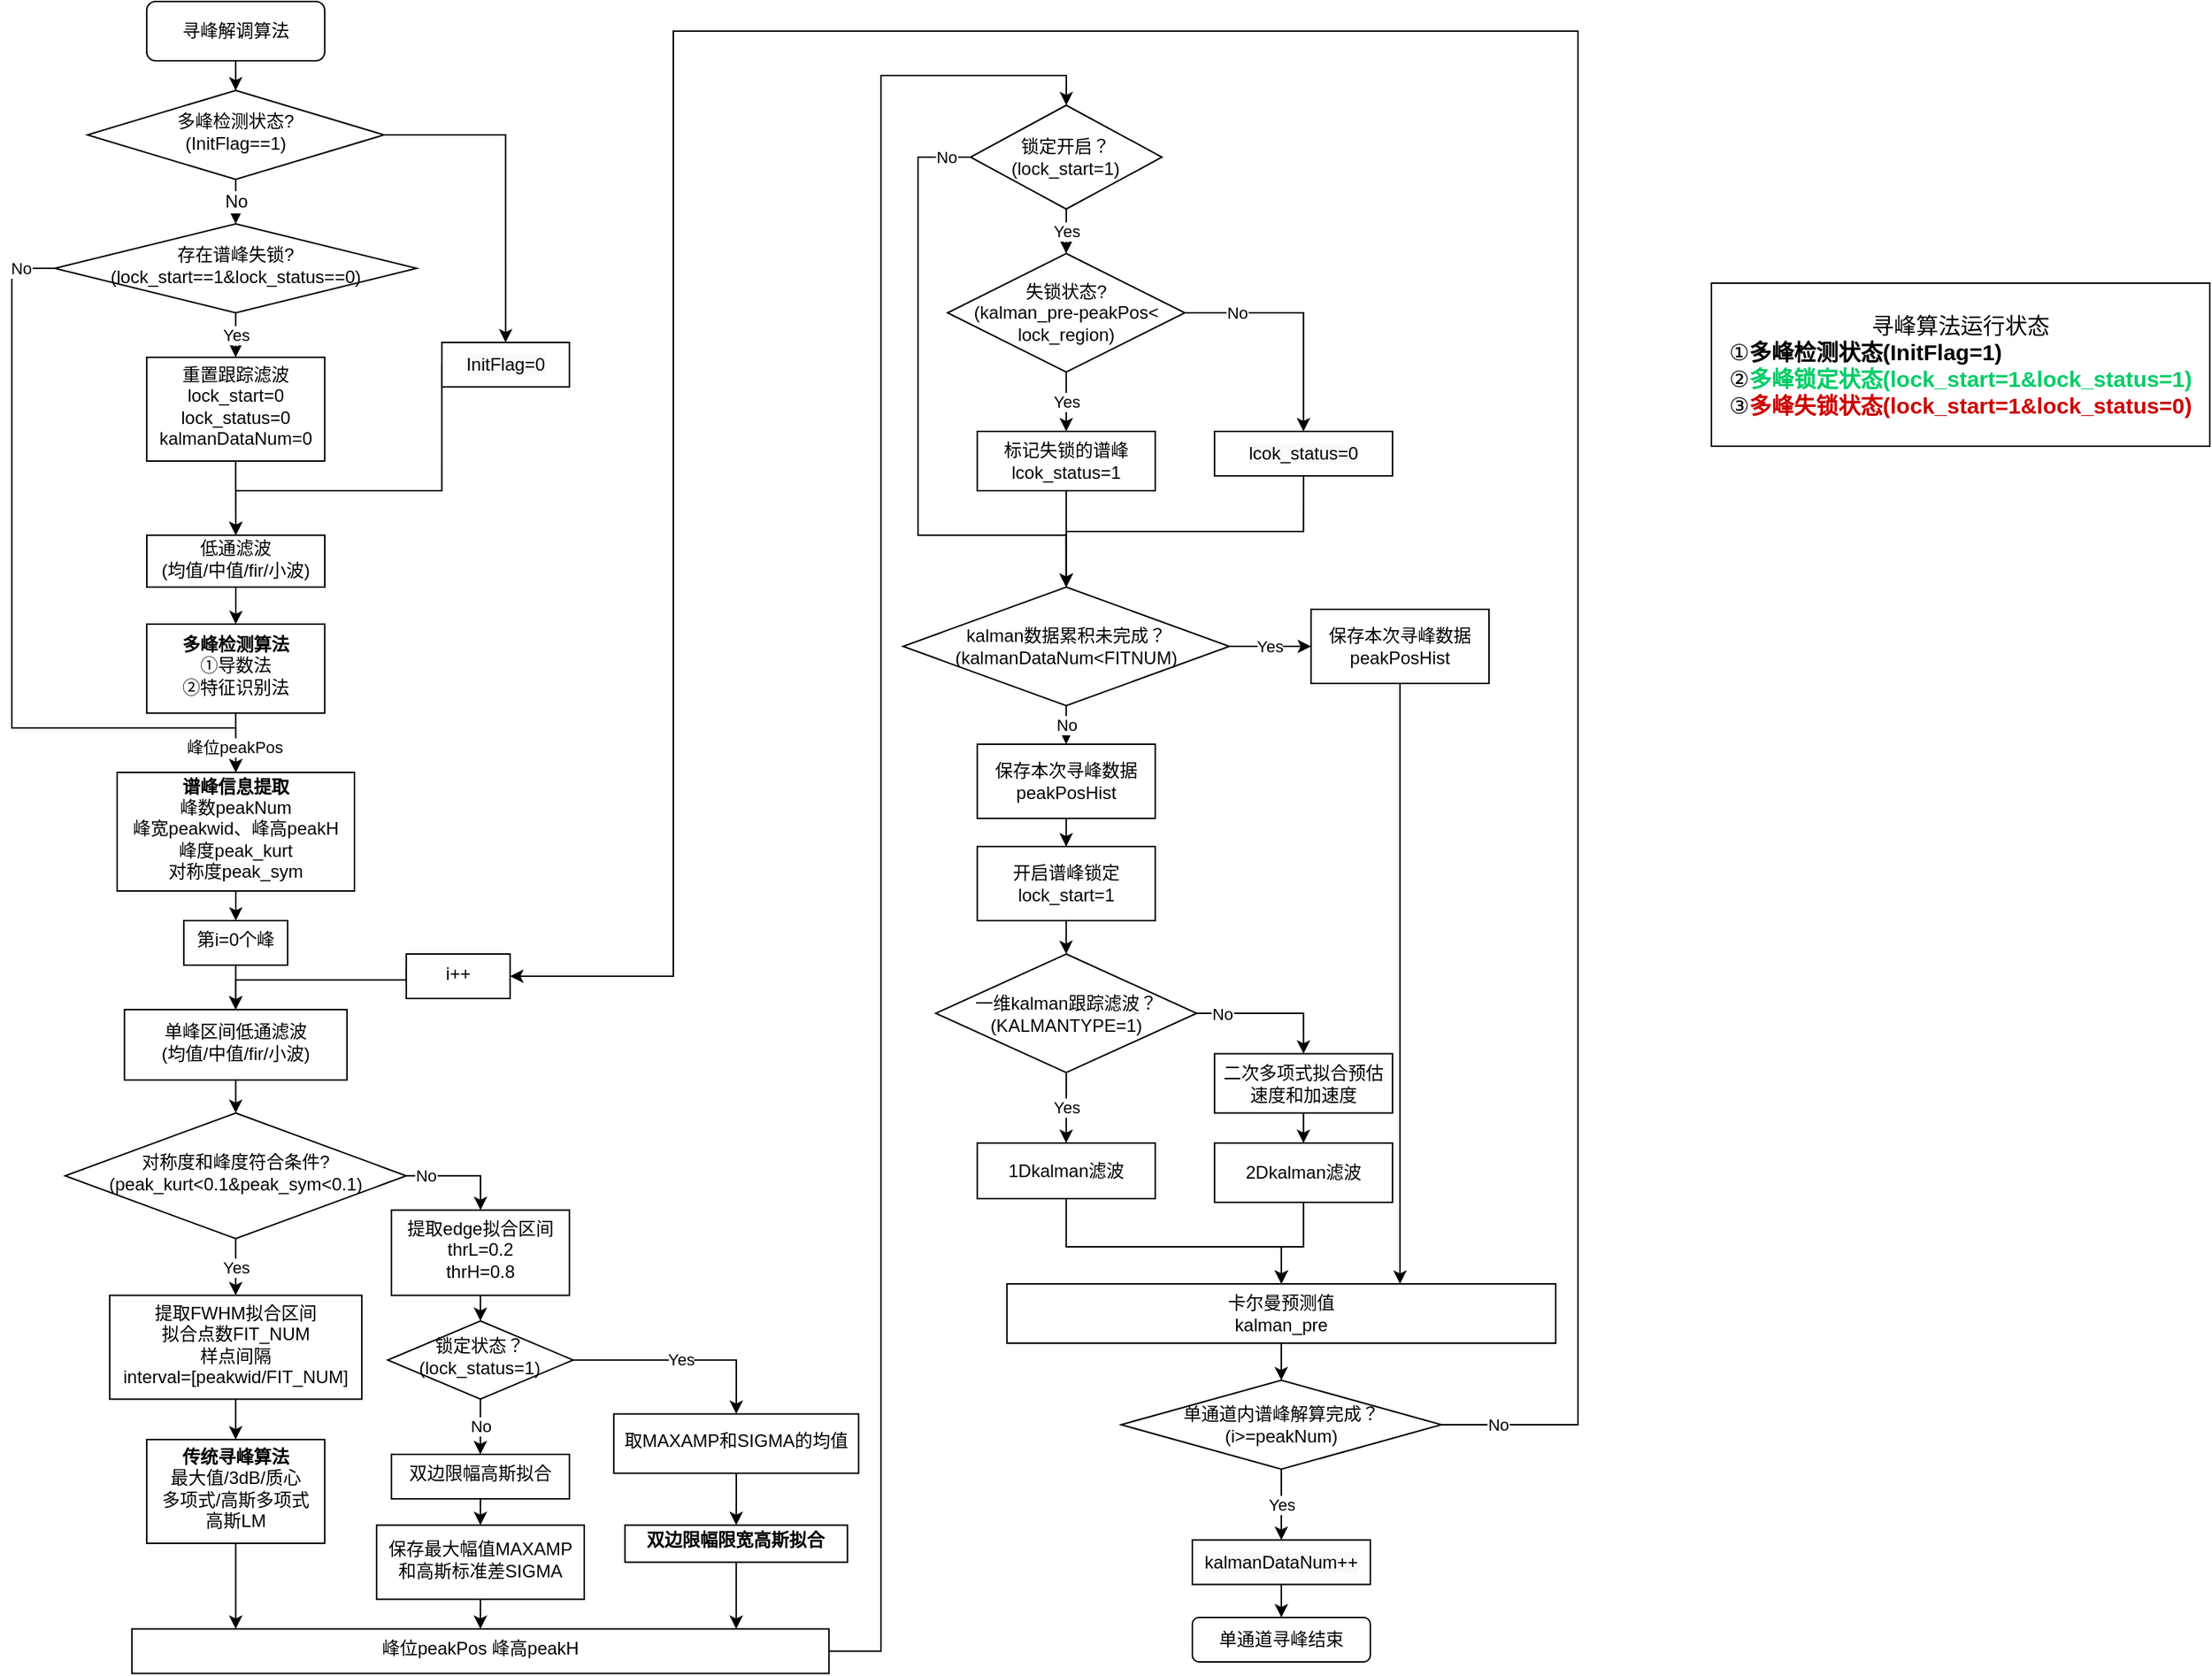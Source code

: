 <mxfile version="18.0.4" type="github">
  <diagram id="C5RBs43oDa-KdzZeNtuy" name="Page-1">
    <mxGraphModel dx="1957" dy="1270" grid="1" gridSize="10" guides="1" tooltips="1" connect="1" arrows="1" fold="1" page="1" pageScale="1" pageWidth="1654" pageHeight="1169" math="0" shadow="0">
      <root>
        <mxCell id="WIyWlLk6GJQsqaUBKTNV-0" />
        <mxCell id="WIyWlLk6GJQsqaUBKTNV-1" parent="WIyWlLk6GJQsqaUBKTNV-0" />
        <mxCell id="Sqqgu429Jo1G49xxD-PJ-2" value="" style="edgeStyle=orthogonalEdgeStyle;rounded=0;orthogonalLoop=1;jettySize=auto;html=1;fontSize=15;fontColor=#CC0000;" parent="WIyWlLk6GJQsqaUBKTNV-1" source="WIyWlLk6GJQsqaUBKTNV-3" target="Sqqgu429Jo1G49xxD-PJ-1" edge="1">
          <mxGeometry relative="1" as="geometry" />
        </mxCell>
        <mxCell id="WIyWlLk6GJQsqaUBKTNV-3" value="寻峰解调算法" style="rounded=1;whiteSpace=wrap;html=1;fontSize=12;glass=0;strokeWidth=1;shadow=0;" parent="WIyWlLk6GJQsqaUBKTNV-1" vertex="1">
          <mxGeometry x="104.93" y="10" width="120" height="40" as="geometry" />
        </mxCell>
        <mxCell id="J0x9XYsGi_vWjbkLP-mo-85" value="No" style="edgeStyle=orthogonalEdgeStyle;rounded=0;orthogonalLoop=1;jettySize=auto;html=1;exitX=0;exitY=0.5;exitDx=0;exitDy=0;entryX=0.5;entryY=0;entryDx=0;entryDy=0;" parent="WIyWlLk6GJQsqaUBKTNV-1" source="WIyWlLk6GJQsqaUBKTNV-6" target="J0x9XYsGi_vWjbkLP-mo-4" edge="1">
          <mxGeometry x="-0.911" relative="1" as="geometry">
            <Array as="points">
              <mxPoint x="14" y="190" />
              <mxPoint x="14" y="500" />
              <mxPoint x="165" y="500" />
            </Array>
            <mxPoint as="offset" />
          </mxGeometry>
        </mxCell>
        <mxCell id="J0x9XYsGi_vWjbkLP-mo-113" value="Yes" style="edgeStyle=orthogonalEdgeStyle;rounded=0;orthogonalLoop=1;jettySize=auto;html=1;" parent="WIyWlLk6GJQsqaUBKTNV-1" source="WIyWlLk6GJQsqaUBKTNV-6" target="J0x9XYsGi_vWjbkLP-mo-110" edge="1">
          <mxGeometry relative="1" as="geometry" />
        </mxCell>
        <mxCell id="WIyWlLk6GJQsqaUBKTNV-6" value="存在谱峰失锁?&lt;br&gt;(lock_start==1&amp;amp;lock_status==0)" style="rhombus;whiteSpace=wrap;html=1;shadow=0;fontFamily=Helvetica;fontSize=12;align=center;strokeWidth=1;spacing=6;spacingTop=-4;" parent="WIyWlLk6GJQsqaUBKTNV-1" vertex="1">
          <mxGeometry x="42.93" y="160" width="244" height="60" as="geometry" />
        </mxCell>
        <mxCell id="WIyWlLk6GJQsqaUBKTNV-11" value="单通道寻峰结束" style="rounded=1;whiteSpace=wrap;html=1;fontSize=12;glass=0;strokeWidth=1;shadow=0;" parent="WIyWlLk6GJQsqaUBKTNV-1" vertex="1">
          <mxGeometry x="809.97" y="1100" width="120" height="30" as="geometry" />
        </mxCell>
        <mxCell id="J0x9XYsGi_vWjbkLP-mo-5" value="峰位peakPos" style="edgeStyle=orthogonalEdgeStyle;rounded=0;orthogonalLoop=1;jettySize=auto;html=1;exitX=0.5;exitY=1;exitDx=0;exitDy=0;entryX=0.5;entryY=0;entryDx=0;entryDy=0;" parent="WIyWlLk6GJQsqaUBKTNV-1" source="J0x9XYsGi_vWjbkLP-mo-0" target="J0x9XYsGi_vWjbkLP-mo-4" edge="1">
          <mxGeometry x="0.176" y="-1" relative="1" as="geometry">
            <mxPoint as="offset" />
            <mxPoint x="259.93" y="430" as="sourcePoint" />
            <mxPoint x="259.93" y="500" as="targetPoint" />
          </mxGeometry>
        </mxCell>
        <mxCell id="J0x9XYsGi_vWjbkLP-mo-0" value="&lt;b&gt;多峰检测算法&lt;/b&gt;&lt;br&gt;①导数法&lt;br&gt;②特征识别法" style="whiteSpace=wrap;html=1;shadow=0;strokeWidth=1;spacing=6;spacingTop=-4;" parent="WIyWlLk6GJQsqaUBKTNV-1" vertex="1">
          <mxGeometry x="104.93" y="430" width="120" height="60" as="geometry" />
        </mxCell>
        <mxCell id="J0x9XYsGi_vWjbkLP-mo-7" value="" style="edgeStyle=orthogonalEdgeStyle;rounded=0;orthogonalLoop=1;jettySize=auto;html=1;" parent="WIyWlLk6GJQsqaUBKTNV-1" source="J0x9XYsGi_vWjbkLP-mo-4" target="J0x9XYsGi_vWjbkLP-mo-6" edge="1">
          <mxGeometry relative="1" as="geometry" />
        </mxCell>
        <mxCell id="J0x9XYsGi_vWjbkLP-mo-4" value="&lt;b&gt;谱峰信息提取&lt;/b&gt;&lt;br&gt;峰数peakNum&lt;br&gt;峰宽peakwid、峰高peakH&lt;br&gt;峰度peak_kurt&lt;br&gt;对称度peak_sym" style="whiteSpace=wrap;html=1;shadow=0;strokeWidth=1;spacing=6;spacingTop=-4;" parent="WIyWlLk6GJQsqaUBKTNV-1" vertex="1">
          <mxGeometry x="85" y="530" width="160" height="80" as="geometry" />
        </mxCell>
        <mxCell id="J0x9XYsGi_vWjbkLP-mo-100" style="edgeStyle=orthogonalEdgeStyle;rounded=0;orthogonalLoop=1;jettySize=auto;html=1;exitX=0.5;exitY=1;exitDx=0;exitDy=0;entryX=0.5;entryY=0;entryDx=0;entryDy=0;" parent="WIyWlLk6GJQsqaUBKTNV-1" source="J0x9XYsGi_vWjbkLP-mo-6" target="J0x9XYsGi_vWjbkLP-mo-119" edge="1">
          <mxGeometry relative="1" as="geometry">
            <Array as="points" />
          </mxGeometry>
        </mxCell>
        <mxCell id="J0x9XYsGi_vWjbkLP-mo-6" value="第i=0个峰" style="whiteSpace=wrap;html=1;shadow=0;strokeWidth=1;spacing=6;spacingTop=-4;" parent="WIyWlLk6GJQsqaUBKTNV-1" vertex="1">
          <mxGeometry x="129.93" y="630" width="70" height="30" as="geometry" />
        </mxCell>
        <mxCell id="J0x9XYsGi_vWjbkLP-mo-14" value="Yes" style="edgeStyle=orthogonalEdgeStyle;rounded=0;orthogonalLoop=1;jettySize=auto;html=1;" parent="WIyWlLk6GJQsqaUBKTNV-1" source="J0x9XYsGi_vWjbkLP-mo-11" target="J0x9XYsGi_vWjbkLP-mo-13" edge="1">
          <mxGeometry relative="1" as="geometry" />
        </mxCell>
        <mxCell id="J0x9XYsGi_vWjbkLP-mo-18" value="No" style="edgeStyle=orthogonalEdgeStyle;rounded=0;orthogonalLoop=1;jettySize=auto;html=1;exitX=1;exitY=0.5;exitDx=0;exitDy=0;" parent="WIyWlLk6GJQsqaUBKTNV-1" source="J0x9XYsGi_vWjbkLP-mo-11" target="J0x9XYsGi_vWjbkLP-mo-17" edge="1">
          <mxGeometry x="-0.631" relative="1" as="geometry">
            <Array as="points">
              <mxPoint x="330" y="802" />
            </Array>
            <mxPoint as="offset" />
          </mxGeometry>
        </mxCell>
        <mxCell id="J0x9XYsGi_vWjbkLP-mo-11" value="对称度和峰度符合条件?&lt;br&gt;(peak_kurt&amp;lt;0.1&amp;amp;peak_sym&amp;lt;0.1)" style="rhombus;whiteSpace=wrap;html=1;shadow=0;strokeWidth=1;spacing=6;spacingTop=-4;" parent="WIyWlLk6GJQsqaUBKTNV-1" vertex="1">
          <mxGeometry x="49.93" y="759.75" width="230" height="84.75" as="geometry" />
        </mxCell>
        <mxCell id="J0x9XYsGi_vWjbkLP-mo-16" value="" style="edgeStyle=orthogonalEdgeStyle;rounded=0;orthogonalLoop=1;jettySize=auto;html=1;" parent="WIyWlLk6GJQsqaUBKTNV-1" source="J0x9XYsGi_vWjbkLP-mo-13" target="J0x9XYsGi_vWjbkLP-mo-15" edge="1">
          <mxGeometry relative="1" as="geometry" />
        </mxCell>
        <mxCell id="J0x9XYsGi_vWjbkLP-mo-13" value="提取FWHM拟合区间&lt;br&gt;拟合点数FIT_NUM&lt;br&gt;样点间隔&lt;br&gt;interval=[peakwid/FIT_NUM]" style="whiteSpace=wrap;html=1;shadow=0;strokeWidth=1;spacing=6;spacingTop=-4;" parent="WIyWlLk6GJQsqaUBKTNV-1" vertex="1">
          <mxGeometry x="79.94" y="882.75" width="170" height="70" as="geometry" />
        </mxCell>
        <mxCell id="J0x9XYsGi_vWjbkLP-mo-96" value="" style="edgeStyle=orthogonalEdgeStyle;rounded=0;orthogonalLoop=1;jettySize=auto;html=1;" parent="WIyWlLk6GJQsqaUBKTNV-1" source="J0x9XYsGi_vWjbkLP-mo-15" target="J0x9XYsGi_vWjbkLP-mo-31" edge="1">
          <mxGeometry relative="1" as="geometry">
            <Array as="points">
              <mxPoint x="165" y="1037.75" />
              <mxPoint x="165" y="1037.75" />
            </Array>
          </mxGeometry>
        </mxCell>
        <mxCell id="J0x9XYsGi_vWjbkLP-mo-15" value="&lt;b&gt;传统寻峰算法&lt;/b&gt;&lt;br&gt;最大值/3dB/质心&lt;br&gt;多项式/高斯多项式&lt;br&gt;高斯LM" style="whiteSpace=wrap;html=1;shadow=0;strokeWidth=1;spacing=6;spacingTop=-4;" parent="WIyWlLk6GJQsqaUBKTNV-1" vertex="1">
          <mxGeometry x="104.93" y="980" width="120" height="70" as="geometry" />
        </mxCell>
        <mxCell id="J0x9XYsGi_vWjbkLP-mo-116" style="edgeStyle=orthogonalEdgeStyle;rounded=0;orthogonalLoop=1;jettySize=auto;html=1;exitX=0.5;exitY=1;exitDx=0;exitDy=0;entryX=0.5;entryY=0;entryDx=0;entryDy=0;" parent="WIyWlLk6GJQsqaUBKTNV-1" source="J0x9XYsGi_vWjbkLP-mo-17" target="J0x9XYsGi_vWjbkLP-mo-21" edge="1">
          <mxGeometry relative="1" as="geometry" />
        </mxCell>
        <mxCell id="J0x9XYsGi_vWjbkLP-mo-17" value="提取edge拟合区间&lt;br&gt;thrL=0.2&lt;br&gt;thrH=0.8" style="whiteSpace=wrap;html=1;shadow=0;strokeWidth=1;spacing=6;spacingTop=-4;" parent="WIyWlLk6GJQsqaUBKTNV-1" vertex="1">
          <mxGeometry x="269.93" y="825.25" width="120" height="57.5" as="geometry" />
        </mxCell>
        <mxCell id="J0x9XYsGi_vWjbkLP-mo-24" value="No" style="edgeStyle=orthogonalEdgeStyle;rounded=0;orthogonalLoop=1;jettySize=auto;html=1;" parent="WIyWlLk6GJQsqaUBKTNV-1" source="J0x9XYsGi_vWjbkLP-mo-21" target="J0x9XYsGi_vWjbkLP-mo-23" edge="1">
          <mxGeometry relative="1" as="geometry" />
        </mxCell>
        <mxCell id="J0x9XYsGi_vWjbkLP-mo-28" value="Yes" style="edgeStyle=orthogonalEdgeStyle;rounded=0;orthogonalLoop=1;jettySize=auto;html=1;" parent="WIyWlLk6GJQsqaUBKTNV-1" source="J0x9XYsGi_vWjbkLP-mo-21" target="J0x9XYsGi_vWjbkLP-mo-27" edge="1">
          <mxGeometry relative="1" as="geometry" />
        </mxCell>
        <mxCell id="J0x9XYsGi_vWjbkLP-mo-21" value="锁定状态？&lt;br&gt;(lock_status=1)" style="rhombus;whiteSpace=wrap;html=1;shadow=0;strokeWidth=1;spacing=6;spacingTop=-4;" parent="WIyWlLk6GJQsqaUBKTNV-1" vertex="1">
          <mxGeometry x="267.43" y="900" width="125" height="52.75" as="geometry" />
        </mxCell>
        <mxCell id="J0x9XYsGi_vWjbkLP-mo-117" style="edgeStyle=orthogonalEdgeStyle;rounded=0;orthogonalLoop=1;jettySize=auto;html=1;exitX=0.5;exitY=1;exitDx=0;exitDy=0;entryX=0.5;entryY=0;entryDx=0;entryDy=0;" parent="WIyWlLk6GJQsqaUBKTNV-1" source="J0x9XYsGi_vWjbkLP-mo-23" target="J0x9XYsGi_vWjbkLP-mo-25" edge="1">
          <mxGeometry relative="1" as="geometry" />
        </mxCell>
        <mxCell id="J0x9XYsGi_vWjbkLP-mo-23" value="双边限幅高斯拟合" style="whiteSpace=wrap;html=1;shadow=0;strokeWidth=1;spacing=6;spacingTop=-4;" parent="WIyWlLk6GJQsqaUBKTNV-1" vertex="1">
          <mxGeometry x="269.93" y="990" width="120" height="30" as="geometry" />
        </mxCell>
        <mxCell id="J0x9XYsGi_vWjbkLP-mo-118" style="edgeStyle=orthogonalEdgeStyle;rounded=0;orthogonalLoop=1;jettySize=auto;html=1;exitX=0.5;exitY=1;exitDx=0;exitDy=0;entryX=0.5;entryY=0;entryDx=0;entryDy=0;" parent="WIyWlLk6GJQsqaUBKTNV-1" source="J0x9XYsGi_vWjbkLP-mo-25" target="J0x9XYsGi_vWjbkLP-mo-31" edge="1">
          <mxGeometry relative="1" as="geometry" />
        </mxCell>
        <mxCell id="J0x9XYsGi_vWjbkLP-mo-25" value="保存最大幅值MAXAMP&lt;br&gt;和高斯标准差SIGMA" style="whiteSpace=wrap;html=1;shadow=0;strokeWidth=1;spacing=6;spacingTop=-4;" parent="WIyWlLk6GJQsqaUBKTNV-1" vertex="1">
          <mxGeometry x="259.93" y="1037.75" width="140" height="50" as="geometry" />
        </mxCell>
        <mxCell id="J0x9XYsGi_vWjbkLP-mo-30" value="" style="edgeStyle=orthogonalEdgeStyle;rounded=0;orthogonalLoop=1;jettySize=auto;html=1;" parent="WIyWlLk6GJQsqaUBKTNV-1" source="J0x9XYsGi_vWjbkLP-mo-27" target="J0x9XYsGi_vWjbkLP-mo-29" edge="1">
          <mxGeometry relative="1" as="geometry" />
        </mxCell>
        <mxCell id="J0x9XYsGi_vWjbkLP-mo-27" value="取MAXAMP和SIGMA的均值" style="whiteSpace=wrap;html=1;shadow=0;strokeWidth=1;spacing=6;spacingTop=-4;" parent="WIyWlLk6GJQsqaUBKTNV-1" vertex="1">
          <mxGeometry x="419.86" y="962.75" width="165.07" height="40" as="geometry" />
        </mxCell>
        <mxCell id="J0x9XYsGi_vWjbkLP-mo-34" style="edgeStyle=orthogonalEdgeStyle;rounded=0;orthogonalLoop=1;jettySize=auto;html=1;" parent="WIyWlLk6GJQsqaUBKTNV-1" source="J0x9XYsGi_vWjbkLP-mo-29" target="J0x9XYsGi_vWjbkLP-mo-31" edge="1">
          <mxGeometry relative="1" as="geometry">
            <Array as="points">
              <mxPoint x="495" y="1112.75" />
              <mxPoint x="495" y="1112.75" />
            </Array>
          </mxGeometry>
        </mxCell>
        <mxCell id="J0x9XYsGi_vWjbkLP-mo-29" value="&lt;b&gt;双边限幅限宽高斯拟合&lt;/b&gt;" style="whiteSpace=wrap;html=1;shadow=0;strokeWidth=1;spacing=6;spacingTop=-4;" parent="WIyWlLk6GJQsqaUBKTNV-1" vertex="1">
          <mxGeometry x="427.4" y="1037.75" width="150" height="25" as="geometry" />
        </mxCell>
        <mxCell id="J0x9XYsGi_vWjbkLP-mo-36" value="" style="edgeStyle=orthogonalEdgeStyle;rounded=0;orthogonalLoop=1;jettySize=auto;html=1;exitX=1;exitY=0.5;exitDx=0;exitDy=0;" parent="WIyWlLk6GJQsqaUBKTNV-1" source="J0x9XYsGi_vWjbkLP-mo-31" target="J0x9XYsGi_vWjbkLP-mo-37" edge="1">
          <mxGeometry relative="1" as="geometry">
            <mxPoint x="674.93" y="125" as="targetPoint" />
            <Array as="points">
              <mxPoint x="600" y="1123" />
              <mxPoint x="600" y="60" />
              <mxPoint x="725" y="60" />
            </Array>
          </mxGeometry>
        </mxCell>
        <mxCell id="J0x9XYsGi_vWjbkLP-mo-31" value="峰位peakPos 峰高peakH" style="whiteSpace=wrap;html=1;shadow=0;strokeWidth=1;spacing=6;spacingTop=-4;" parent="WIyWlLk6GJQsqaUBKTNV-1" vertex="1">
          <mxGeometry x="94.93" y="1107.75" width="470" height="30" as="geometry" />
        </mxCell>
        <mxCell id="J0x9XYsGi_vWjbkLP-mo-40" value="Yes" style="edgeStyle=orthogonalEdgeStyle;rounded=0;orthogonalLoop=1;jettySize=auto;html=1;entryX=0.5;entryY=0;entryDx=0;entryDy=0;" parent="WIyWlLk6GJQsqaUBKTNV-1" source="J0x9XYsGi_vWjbkLP-mo-37" target="J0x9XYsGi_vWjbkLP-mo-41" edge="1">
          <mxGeometry relative="1" as="geometry">
            <mxPoint x="724.93" y="190" as="targetPoint" />
            <Array as="points" />
          </mxGeometry>
        </mxCell>
        <mxCell id="J0x9XYsGi_vWjbkLP-mo-50" value="No" style="edgeStyle=orthogonalEdgeStyle;rounded=0;orthogonalLoop=1;jettySize=auto;html=1;exitX=0;exitY=0.5;exitDx=0;exitDy=0;entryX=0.5;entryY=0;entryDx=0;entryDy=0;" parent="WIyWlLk6GJQsqaUBKTNV-1" source="J0x9XYsGi_vWjbkLP-mo-37" target="J0x9XYsGi_vWjbkLP-mo-53" edge="1">
          <mxGeometry x="-0.923" relative="1" as="geometry">
            <mxPoint x="634.93" y="410" as="targetPoint" />
            <Array as="points">
              <mxPoint x="625" y="115" />
              <mxPoint x="625" y="370" />
              <mxPoint x="725" y="370" />
            </Array>
            <mxPoint as="offset" />
          </mxGeometry>
        </mxCell>
        <mxCell id="J0x9XYsGi_vWjbkLP-mo-37" value="锁定开启？&lt;br&gt;(lock_start=1)" style="rhombus;whiteSpace=wrap;html=1;" parent="WIyWlLk6GJQsqaUBKTNV-1" vertex="1">
          <mxGeometry x="660.39" y="80" width="129.07" height="70" as="geometry" />
        </mxCell>
        <mxCell id="J0x9XYsGi_vWjbkLP-mo-45" value="Yes" style="edgeStyle=orthogonalEdgeStyle;rounded=0;orthogonalLoop=1;jettySize=auto;html=1;" parent="WIyWlLk6GJQsqaUBKTNV-1" source="J0x9XYsGi_vWjbkLP-mo-41" target="J0x9XYsGi_vWjbkLP-mo-44" edge="1">
          <mxGeometry relative="1" as="geometry" />
        </mxCell>
        <mxCell id="J0x9XYsGi_vWjbkLP-mo-47" value="No" style="edgeStyle=orthogonalEdgeStyle;rounded=0;orthogonalLoop=1;jettySize=auto;html=1;" parent="WIyWlLk6GJQsqaUBKTNV-1" source="J0x9XYsGi_vWjbkLP-mo-41" target="J0x9XYsGi_vWjbkLP-mo-46" edge="1">
          <mxGeometry x="-0.561" relative="1" as="geometry">
            <mxPoint as="offset" />
          </mxGeometry>
        </mxCell>
        <mxCell id="J0x9XYsGi_vWjbkLP-mo-41" value="&lt;span&gt;失锁状态?&lt;/span&gt;&lt;br&gt;&lt;span&gt;(kalman_pre-peakPos&amp;lt;&lt;br&gt;lock_region)&lt;br&gt;&lt;/span&gt;" style="rhombus;whiteSpace=wrap;html=1;" parent="WIyWlLk6GJQsqaUBKTNV-1" vertex="1">
          <mxGeometry x="644.93" y="180" width="160" height="80" as="geometry" />
        </mxCell>
        <mxCell id="J0x9XYsGi_vWjbkLP-mo-55" value="" style="edgeStyle=orthogonalEdgeStyle;rounded=0;orthogonalLoop=1;jettySize=auto;html=1;" parent="WIyWlLk6GJQsqaUBKTNV-1" source="J0x9XYsGi_vWjbkLP-mo-44" target="J0x9XYsGi_vWjbkLP-mo-53" edge="1">
          <mxGeometry relative="1" as="geometry" />
        </mxCell>
        <mxCell id="J0x9XYsGi_vWjbkLP-mo-44" value="标记失锁的谱峰&lt;br&gt;lcok_status=1" style="whiteSpace=wrap;html=1;" parent="WIyWlLk6GJQsqaUBKTNV-1" vertex="1">
          <mxGeometry x="664.93" y="300" width="120" height="40" as="geometry" />
        </mxCell>
        <mxCell id="J0x9XYsGi_vWjbkLP-mo-56" style="edgeStyle=orthogonalEdgeStyle;rounded=0;orthogonalLoop=1;jettySize=auto;html=1;exitX=0.5;exitY=1;exitDx=0;exitDy=0;entryX=0.5;entryY=0;entryDx=0;entryDy=0;" parent="WIyWlLk6GJQsqaUBKTNV-1" source="J0x9XYsGi_vWjbkLP-mo-46" target="J0x9XYsGi_vWjbkLP-mo-53" edge="1">
          <mxGeometry relative="1" as="geometry" />
        </mxCell>
        <mxCell id="J0x9XYsGi_vWjbkLP-mo-46" value="&lt;span style=&quot;color: rgb(0 , 0 , 0) ; font-family: &amp;#34;helvetica&amp;#34; ; font-size: 12px ; font-style: normal ; font-weight: 400 ; letter-spacing: normal ; text-align: center ; text-indent: 0px ; text-transform: none ; word-spacing: 0px ; background-color: rgb(248 , 249 , 250) ; display: inline ; float: none&quot;&gt;lcok_status=0&lt;/span&gt;" style="whiteSpace=wrap;html=1;" parent="WIyWlLk6GJQsqaUBKTNV-1" vertex="1">
          <mxGeometry x="824.93" y="300" width="120" height="30" as="geometry" />
        </mxCell>
        <mxCell id="J0x9XYsGi_vWjbkLP-mo-58" value="Yes" style="edgeStyle=orthogonalEdgeStyle;rounded=0;orthogonalLoop=1;jettySize=auto;html=1;" parent="WIyWlLk6GJQsqaUBKTNV-1" source="J0x9XYsGi_vWjbkLP-mo-53" target="J0x9XYsGi_vWjbkLP-mo-57" edge="1">
          <mxGeometry relative="1" as="geometry" />
        </mxCell>
        <mxCell id="J0x9XYsGi_vWjbkLP-mo-73" value="No" style="edgeStyle=orthogonalEdgeStyle;rounded=0;orthogonalLoop=1;jettySize=auto;html=1;" parent="WIyWlLk6GJQsqaUBKTNV-1" source="J0x9XYsGi_vWjbkLP-mo-53" target="J0x9XYsGi_vWjbkLP-mo-70" edge="1">
          <mxGeometry relative="1" as="geometry" />
        </mxCell>
        <mxCell id="J0x9XYsGi_vWjbkLP-mo-53" value="kalman数据累积未完成？&lt;br&gt;(kalmanDataNum&amp;lt;FITNUM)" style="rhombus;whiteSpace=wrap;html=1;" parent="WIyWlLk6GJQsqaUBKTNV-1" vertex="1">
          <mxGeometry x="614.93" y="405" width="220" height="80" as="geometry" />
        </mxCell>
        <mxCell id="J0x9XYsGi_vWjbkLP-mo-90" style="edgeStyle=orthogonalEdgeStyle;rounded=0;orthogonalLoop=1;jettySize=auto;html=1;exitX=0.5;exitY=1;exitDx=0;exitDy=0;" parent="WIyWlLk6GJQsqaUBKTNV-1" source="J0x9XYsGi_vWjbkLP-mo-57" target="J0x9XYsGi_vWjbkLP-mo-74" edge="1">
          <mxGeometry relative="1" as="geometry">
            <Array as="points">
              <mxPoint x="950" y="710" />
              <mxPoint x="950" y="710" />
            </Array>
          </mxGeometry>
        </mxCell>
        <mxCell id="J0x9XYsGi_vWjbkLP-mo-57" value="保存本次寻峰数据&lt;br&gt;peakPosHist" style="whiteSpace=wrap;html=1;" parent="WIyWlLk6GJQsqaUBKTNV-1" vertex="1">
          <mxGeometry x="890" y="420" width="120" height="50" as="geometry" />
        </mxCell>
        <mxCell id="J0x9XYsGi_vWjbkLP-mo-63" value="Yes" style="edgeStyle=orthogonalEdgeStyle;rounded=0;orthogonalLoop=1;jettySize=auto;html=1;" parent="WIyWlLk6GJQsqaUBKTNV-1" source="J0x9XYsGi_vWjbkLP-mo-61" target="J0x9XYsGi_vWjbkLP-mo-62" edge="1">
          <mxGeometry relative="1" as="geometry" />
        </mxCell>
        <mxCell id="J0x9XYsGi_vWjbkLP-mo-65" value="No" style="edgeStyle=orthogonalEdgeStyle;rounded=0;orthogonalLoop=1;jettySize=auto;html=1;entryX=0.5;entryY=0;entryDx=0;entryDy=0;" parent="WIyWlLk6GJQsqaUBKTNV-1" source="J0x9XYsGi_vWjbkLP-mo-61" target="J0x9XYsGi_vWjbkLP-mo-64" edge="1">
          <mxGeometry x="-0.646" relative="1" as="geometry">
            <mxPoint x="884.93" y="740" as="targetPoint" />
            <mxPoint as="offset" />
          </mxGeometry>
        </mxCell>
        <mxCell id="J0x9XYsGi_vWjbkLP-mo-61" value="一维kalman跟踪滤波？&lt;br&gt;(KALMANTYPE=1)" style="rhombus;whiteSpace=wrap;html=1;" parent="WIyWlLk6GJQsqaUBKTNV-1" vertex="1">
          <mxGeometry x="636.96" y="652.5" width="175.93" height="80" as="geometry" />
        </mxCell>
        <mxCell id="J0x9XYsGi_vWjbkLP-mo-75" value="" style="edgeStyle=orthogonalEdgeStyle;rounded=0;orthogonalLoop=1;jettySize=auto;html=1;" parent="WIyWlLk6GJQsqaUBKTNV-1" source="J0x9XYsGi_vWjbkLP-mo-62" target="J0x9XYsGi_vWjbkLP-mo-74" edge="1">
          <mxGeometry relative="1" as="geometry">
            <Array as="points">
              <mxPoint x="725" y="850" />
              <mxPoint x="870" y="850" />
            </Array>
          </mxGeometry>
        </mxCell>
        <mxCell id="J0x9XYsGi_vWjbkLP-mo-62" value="1Dkalman滤波" style="whiteSpace=wrap;html=1;" parent="WIyWlLk6GJQsqaUBKTNV-1" vertex="1">
          <mxGeometry x="664.93" y="780" width="120" height="37.5" as="geometry" />
        </mxCell>
        <mxCell id="J0x9XYsGi_vWjbkLP-mo-69" value="" style="edgeStyle=orthogonalEdgeStyle;rounded=0;orthogonalLoop=1;jettySize=auto;html=1;" parent="WIyWlLk6GJQsqaUBKTNV-1" source="J0x9XYsGi_vWjbkLP-mo-64" target="J0x9XYsGi_vWjbkLP-mo-68" edge="1">
          <mxGeometry relative="1" as="geometry" />
        </mxCell>
        <mxCell id="J0x9XYsGi_vWjbkLP-mo-64" value="二次多项式拟合预估速度和加速度" style="whiteSpace=wrap;html=1;" parent="WIyWlLk6GJQsqaUBKTNV-1" vertex="1">
          <mxGeometry x="824.93" y="719.75" width="120" height="40" as="geometry" />
        </mxCell>
        <mxCell id="J0x9XYsGi_vWjbkLP-mo-76" value="" style="edgeStyle=orthogonalEdgeStyle;rounded=0;orthogonalLoop=1;jettySize=auto;html=1;" parent="WIyWlLk6GJQsqaUBKTNV-1" source="J0x9XYsGi_vWjbkLP-mo-68" target="J0x9XYsGi_vWjbkLP-mo-74" edge="1">
          <mxGeometry relative="1" as="geometry">
            <Array as="points">
              <mxPoint x="885" y="850" />
              <mxPoint x="870" y="850" />
            </Array>
          </mxGeometry>
        </mxCell>
        <mxCell id="J0x9XYsGi_vWjbkLP-mo-68" value="2Dkalman滤波" style="whiteSpace=wrap;html=1;" parent="WIyWlLk6GJQsqaUBKTNV-1" vertex="1">
          <mxGeometry x="824.93" y="780" width="120" height="40" as="geometry" />
        </mxCell>
        <mxCell id="J0x9XYsGi_vWjbkLP-mo-89" value="" style="edgeStyle=orthogonalEdgeStyle;rounded=0;orthogonalLoop=1;jettySize=auto;html=1;" parent="WIyWlLk6GJQsqaUBKTNV-1" source="J0x9XYsGi_vWjbkLP-mo-70" target="J0x9XYsGi_vWjbkLP-mo-86" edge="1">
          <mxGeometry relative="1" as="geometry" />
        </mxCell>
        <mxCell id="J0x9XYsGi_vWjbkLP-mo-70" value="保存本次寻峰数据&lt;br&gt;peakPosHist" style="whiteSpace=wrap;html=1;" parent="WIyWlLk6GJQsqaUBKTNV-1" vertex="1">
          <mxGeometry x="664.93" y="511" width="120" height="50" as="geometry" />
        </mxCell>
        <mxCell id="J0x9XYsGi_vWjbkLP-mo-94" value="No" style="edgeStyle=orthogonalEdgeStyle;rounded=0;orthogonalLoop=1;jettySize=auto;html=1;exitX=1;exitY=0.5;exitDx=0;exitDy=0;entryX=1;entryY=0.5;entryDx=0;entryDy=0;" parent="WIyWlLk6GJQsqaUBKTNV-1" source="J0x9XYsGi_vWjbkLP-mo-104" target="J0x9XYsGi_vWjbkLP-mo-91" edge="1">
          <mxGeometry x="-0.968" relative="1" as="geometry">
            <Array as="points">
              <mxPoint x="1070" y="970" />
              <mxPoint x="1070" y="30" />
              <mxPoint x="460" y="30" />
              <mxPoint x="460" y="668" />
            </Array>
            <mxPoint as="offset" />
          </mxGeometry>
        </mxCell>
        <mxCell id="J0x9XYsGi_vWjbkLP-mo-107" value="" style="edgeStyle=orthogonalEdgeStyle;rounded=0;orthogonalLoop=1;jettySize=auto;html=1;" parent="WIyWlLk6GJQsqaUBKTNV-1" source="J0x9XYsGi_vWjbkLP-mo-74" target="J0x9XYsGi_vWjbkLP-mo-104" edge="1">
          <mxGeometry relative="1" as="geometry" />
        </mxCell>
        <mxCell id="J0x9XYsGi_vWjbkLP-mo-74" value="卡尔曼预测值&lt;br&gt;kalman_pre" style="whiteSpace=wrap;html=1;" parent="WIyWlLk6GJQsqaUBKTNV-1" vertex="1">
          <mxGeometry x="684.93" y="875" width="370.07" height="40" as="geometry" />
        </mxCell>
        <mxCell id="J0x9XYsGi_vWjbkLP-mo-82" value="" style="edgeStyle=orthogonalEdgeStyle;rounded=0;orthogonalLoop=1;jettySize=auto;html=1;" parent="WIyWlLk6GJQsqaUBKTNV-1" source="J0x9XYsGi_vWjbkLP-mo-77" target="WIyWlLk6GJQsqaUBKTNV-11" edge="1">
          <mxGeometry relative="1" as="geometry" />
        </mxCell>
        <mxCell id="J0x9XYsGi_vWjbkLP-mo-77" value="&lt;span style=&quot;color: rgb(0 , 0 , 0) ; font-family: &amp;#34;helvetica&amp;#34; ; font-size: 12px ; font-style: normal ; font-weight: 400 ; letter-spacing: normal ; text-align: center ; text-indent: 0px ; text-transform: none ; word-spacing: 0px ; background-color: rgb(248 , 249 , 250) ; display: inline ; float: none&quot;&gt;kalmanDataNum++&lt;/span&gt;" style="whiteSpace=wrap;html=1;" parent="WIyWlLk6GJQsqaUBKTNV-1" vertex="1">
          <mxGeometry x="809.96" y="1047.75" width="120" height="30" as="geometry" />
        </mxCell>
        <mxCell id="J0x9XYsGi_vWjbkLP-mo-88" value="" style="edgeStyle=orthogonalEdgeStyle;rounded=0;orthogonalLoop=1;jettySize=auto;html=1;" parent="WIyWlLk6GJQsqaUBKTNV-1" source="J0x9XYsGi_vWjbkLP-mo-86" target="J0x9XYsGi_vWjbkLP-mo-61" edge="1">
          <mxGeometry relative="1" as="geometry" />
        </mxCell>
        <mxCell id="J0x9XYsGi_vWjbkLP-mo-86" value="开启谱峰锁定&lt;br&gt;lock_start=1" style="rounded=0;whiteSpace=wrap;html=1;" parent="WIyWlLk6GJQsqaUBKTNV-1" vertex="1">
          <mxGeometry x="664.93" y="580" width="120" height="50" as="geometry" />
        </mxCell>
        <mxCell id="J0x9XYsGi_vWjbkLP-mo-102" style="edgeStyle=orthogonalEdgeStyle;rounded=0;orthogonalLoop=1;jettySize=auto;html=1;exitX=0;exitY=0.25;exitDx=0;exitDy=0;entryX=0.5;entryY=0;entryDx=0;entryDy=0;" parent="WIyWlLk6GJQsqaUBKTNV-1" source="J0x9XYsGi_vWjbkLP-mo-91" target="J0x9XYsGi_vWjbkLP-mo-119" edge="1">
          <mxGeometry relative="1" as="geometry">
            <Array as="points">
              <mxPoint x="280" y="670" />
              <mxPoint x="165" y="670" />
            </Array>
          </mxGeometry>
        </mxCell>
        <mxCell id="J0x9XYsGi_vWjbkLP-mo-91" value="i++" style="whiteSpace=wrap;html=1;shadow=0;strokeWidth=1;spacing=6;spacingTop=-4;" parent="WIyWlLk6GJQsqaUBKTNV-1" vertex="1">
          <mxGeometry x="279.93" y="652.5" width="70" height="30" as="geometry" />
        </mxCell>
        <mxCell id="J0x9XYsGi_vWjbkLP-mo-108" value="Yes" style="edgeStyle=orthogonalEdgeStyle;rounded=0;orthogonalLoop=1;jettySize=auto;html=1;" parent="WIyWlLk6GJQsqaUBKTNV-1" source="J0x9XYsGi_vWjbkLP-mo-104" target="J0x9XYsGi_vWjbkLP-mo-77" edge="1">
          <mxGeometry relative="1" as="geometry" />
        </mxCell>
        <mxCell id="J0x9XYsGi_vWjbkLP-mo-104" value="单通道内谱峰解算完成？&lt;br&gt;(i&amp;gt;=peakNum)" style="rhombus;whiteSpace=wrap;html=1;" parent="WIyWlLk6GJQsqaUBKTNV-1" vertex="1">
          <mxGeometry x="761.97" y="940" width="215.98" height="60" as="geometry" />
        </mxCell>
        <mxCell id="yZWjRGlzWX7Bkt-3HuNm-3" value="" style="edgeStyle=orthogonalEdgeStyle;rounded=0;orthogonalLoop=1;jettySize=auto;html=1;" parent="WIyWlLk6GJQsqaUBKTNV-1" source="J0x9XYsGi_vWjbkLP-mo-110" target="yZWjRGlzWX7Bkt-3HuNm-0" edge="1">
          <mxGeometry relative="1" as="geometry" />
        </mxCell>
        <mxCell id="J0x9XYsGi_vWjbkLP-mo-110" value="重置跟踪滤波&lt;br&gt;lock_start=0&lt;br&gt;lock_status=0&lt;br&gt;kalmanDataNum=0" style="whiteSpace=wrap;html=1;shadow=0;strokeWidth=1;spacing=6;spacingTop=-4;" parent="WIyWlLk6GJQsqaUBKTNV-1" vertex="1">
          <mxGeometry x="104.93" y="250" width="120" height="70" as="geometry" />
        </mxCell>
        <mxCell id="J0x9XYsGi_vWjbkLP-mo-121" style="edgeStyle=orthogonalEdgeStyle;rounded=0;orthogonalLoop=1;jettySize=auto;html=1;exitX=0.5;exitY=1;exitDx=0;exitDy=0;entryX=0.5;entryY=0;entryDx=0;entryDy=0;" parent="WIyWlLk6GJQsqaUBKTNV-1" source="J0x9XYsGi_vWjbkLP-mo-119" target="J0x9XYsGi_vWjbkLP-mo-11" edge="1">
          <mxGeometry relative="1" as="geometry" />
        </mxCell>
        <mxCell id="J0x9XYsGi_vWjbkLP-mo-119" value="单峰区间低通滤波&lt;br&gt;(均值/中值/fir/小波)" style="whiteSpace=wrap;html=1;shadow=0;strokeWidth=1;spacing=6;spacingTop=-4;" parent="WIyWlLk6GJQsqaUBKTNV-1" vertex="1">
          <mxGeometry x="89.9" y="690" width="150.07" height="47.5" as="geometry" />
        </mxCell>
        <mxCell id="Sqqgu429Jo1G49xxD-PJ-0" value="寻峰算法运行状态&lt;br style=&quot;font-size: 15px&quot;&gt;&lt;div style=&quot;text-align: left ; font-size: 15px&quot;&gt;&lt;span style=&quot;font-size: 15px&quot;&gt;①&lt;b&gt;多峰检测状态(InitFlag=1)&lt;/b&gt;&lt;/span&gt;&lt;/div&gt;&lt;div style=&quot;text-align: left ; font-size: 15px&quot;&gt;&lt;span style=&quot;font-size: 15px&quot;&gt;②&lt;b&gt;&lt;font color=&quot;#00cc66&quot;&gt;多峰锁定状态(lock_start=1&amp;amp;lock_status=1)&lt;/font&gt;&lt;/b&gt;&lt;/span&gt;&lt;/div&gt;&lt;div style=&quot;text-align: left ; font-size: 15px&quot;&gt;&lt;span style=&quot;font-size: 15px&quot;&gt;③&lt;b&gt;&lt;font color=&quot;#cc0000&quot;&gt;多峰失锁状态(lock_start=1&amp;amp;lock_status=0)&lt;/font&gt;&lt;/b&gt;&lt;/span&gt;&lt;/div&gt;" style="rounded=0;whiteSpace=wrap;html=1;fontSize=15;" parent="WIyWlLk6GJQsqaUBKTNV-1" vertex="1">
          <mxGeometry x="1160" y="200" width="336" height="110" as="geometry" />
        </mxCell>
        <mxCell id="Sqqgu429Jo1G49xxD-PJ-4" value="No" style="edgeStyle=orthogonalEdgeStyle;rounded=0;orthogonalLoop=1;jettySize=auto;html=1;exitX=0.5;exitY=1;exitDx=0;exitDy=0;entryX=0.5;entryY=0;entryDx=0;entryDy=0;fontSize=12;fontColor=#000000;" parent="WIyWlLk6GJQsqaUBKTNV-1" source="Sqqgu429Jo1G49xxD-PJ-1" target="WIyWlLk6GJQsqaUBKTNV-6" edge="1">
          <mxGeometry relative="1" as="geometry" />
        </mxCell>
        <mxCell id="Sqqgu429Jo1G49xxD-PJ-10" style="edgeStyle=orthogonalEdgeStyle;rounded=0;orthogonalLoop=1;jettySize=auto;html=1;exitX=1;exitY=0.5;exitDx=0;exitDy=0;entryX=0.5;entryY=0;entryDx=0;entryDy=0;fontSize=12;fontColor=#000000;" parent="WIyWlLk6GJQsqaUBKTNV-1" source="Sqqgu429Jo1G49xxD-PJ-1" target="Sqqgu429Jo1G49xxD-PJ-8" edge="1">
          <mxGeometry relative="1" as="geometry" />
        </mxCell>
        <mxCell id="Sqqgu429Jo1G49xxD-PJ-1" value="多峰检测状态?&lt;br&gt;(InitFlag==1)" style="rhombus;whiteSpace=wrap;html=1;shadow=0;fontFamily=Helvetica;fontSize=12;align=center;strokeWidth=1;spacing=6;spacingTop=-4;" parent="WIyWlLk6GJQsqaUBKTNV-1" vertex="1">
          <mxGeometry x="64.93" y="70" width="200" height="60" as="geometry" />
        </mxCell>
        <mxCell id="yZWjRGlzWX7Bkt-3HuNm-4" style="edgeStyle=orthogonalEdgeStyle;rounded=0;orthogonalLoop=1;jettySize=auto;html=1;exitX=0;exitY=0.5;exitDx=0;exitDy=0;entryX=0.5;entryY=0;entryDx=0;entryDy=0;" parent="WIyWlLk6GJQsqaUBKTNV-1" source="Sqqgu429Jo1G49xxD-PJ-8" target="yZWjRGlzWX7Bkt-3HuNm-0" edge="1">
          <mxGeometry relative="1" as="geometry">
            <Array as="points">
              <mxPoint x="304" y="340" />
              <mxPoint x="165" y="340" />
            </Array>
          </mxGeometry>
        </mxCell>
        <mxCell id="Sqqgu429Jo1G49xxD-PJ-8" value="&lt;span style=&quot;color: rgb(0 , 0 , 0) ; font-family: &amp;#34;helvetica&amp;#34; ; font-size: 12px ; font-style: normal ; font-weight: 400 ; letter-spacing: normal ; text-align: center ; text-indent: 0px ; text-transform: none ; word-spacing: 0px ; background-color: rgb(248 , 249 , 250) ; display: inline ; float: none&quot;&gt;InitFlag=0&lt;/span&gt;" style="rounded=0;whiteSpace=wrap;html=1;fontSize=12;fontColor=#000000;" parent="WIyWlLk6GJQsqaUBKTNV-1" vertex="1">
          <mxGeometry x="303.93" y="240" width="86" height="30" as="geometry" />
        </mxCell>
        <mxCell id="yZWjRGlzWX7Bkt-3HuNm-5" value="" style="edgeStyle=orthogonalEdgeStyle;rounded=0;orthogonalLoop=1;jettySize=auto;html=1;" parent="WIyWlLk6GJQsqaUBKTNV-1" source="yZWjRGlzWX7Bkt-3HuNm-0" target="J0x9XYsGi_vWjbkLP-mo-0" edge="1">
          <mxGeometry relative="1" as="geometry" />
        </mxCell>
        <mxCell id="yZWjRGlzWX7Bkt-3HuNm-0" value="低通滤波&lt;br&gt;(均值/中值/fir/小波)" style="whiteSpace=wrap;html=1;shadow=0;strokeWidth=1;spacing=6;spacingTop=-4;" parent="WIyWlLk6GJQsqaUBKTNV-1" vertex="1">
          <mxGeometry x="105" y="370" width="120" height="35" as="geometry" />
        </mxCell>
      </root>
    </mxGraphModel>
  </diagram>
</mxfile>
